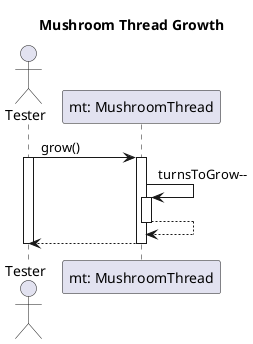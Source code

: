 @startuml Mushroom Thread Growth

title Mushroom Thread Growth

actor "Tester" as tester
participant "mt: MushroomThread" as mt

tester -> mt: grow() 
activate tester
activate mt

mt -> mt: turnsToGrow--
activate mt
mt --> mt
deactivate mt

mt --> tester
deactivate mt
deactivate tester



@enduml